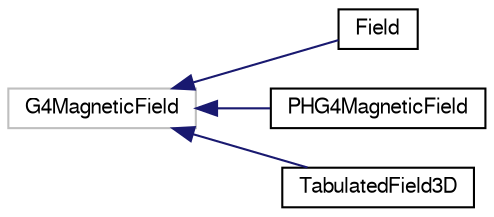 digraph "Graphical Class Hierarchy"
{
  bgcolor="transparent";
  edge [fontname="FreeSans",fontsize="10",labelfontname="FreeSans",labelfontsize="10"];
  node [fontname="FreeSans",fontsize="10",shape=record];
  rankdir="LR";
  Node1 [label="G4MagneticField",height=0.2,width=0.4,color="grey75"];
  Node1 -> Node2 [dir="back",color="midnightblue",fontsize="10",style="solid",fontname="FreeSans"];
  Node2 [label="Field",height=0.2,width=0.4,color="black",URL="$d7/d24/classField.html"];
  Node1 -> Node3 [dir="back",color="midnightblue",fontsize="10",style="solid",fontname="FreeSans"];
  Node3 [label="PHG4MagneticField",height=0.2,width=0.4,color="black",URL="$d3/d4e/classPHG4MagneticField.html",tooltip="PHG4MagneticField interfaces with Geant4. "];
  Node1 -> Node4 [dir="back",color="midnightblue",fontsize="10",style="solid",fontname="FreeSans"];
  Node4 [label="TabulatedField3D",height=0.2,width=0.4,color="black",URL="$d6/dd1/classTabulatedField3D.html"];
}
